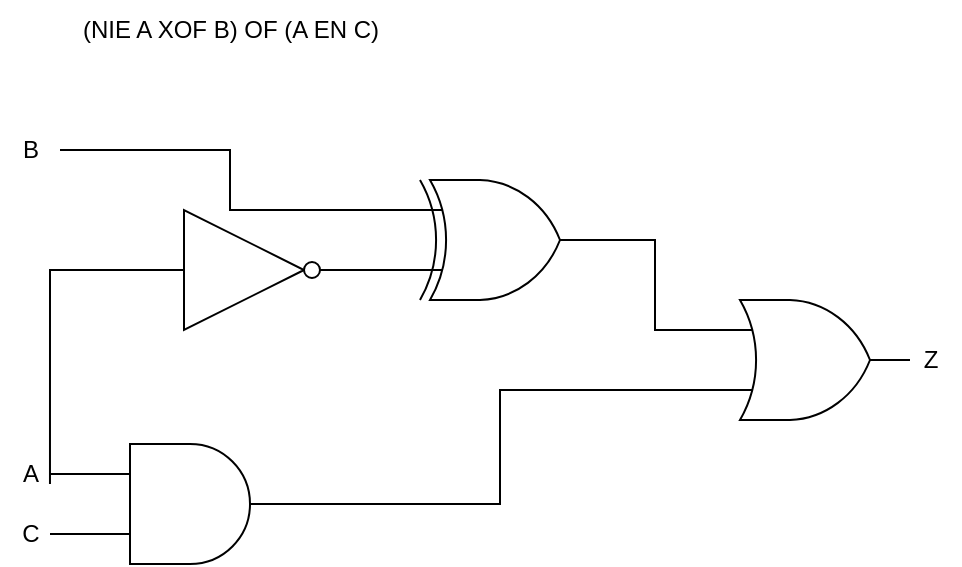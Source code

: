 <mxfile version="28.1.2">
  <diagram id="CimJKB4IyBv6CMwAB18S" name="Page-1">
    <mxGraphModel dx="492" dy="582" grid="1" gridSize="10" guides="1" tooltips="1" connect="1" arrows="1" fold="1" page="1" pageScale="1" pageWidth="850" pageHeight="1100" math="0" shadow="0">
      <root>
        <mxCell id="0" />
        <mxCell id="1" parent="0" />
        <mxCell id="5Amb6ybale657Rp_QjvL-1" value="(NIE A XOF B) OF (A EN C)" style="text;html=1;align=center;verticalAlign=middle;resizable=0;points=[];autosize=1;strokeColor=none;fillColor=none;" parent="1" vertex="1">
          <mxGeometry x="85" y="58" width="170" height="30" as="geometry" />
        </mxCell>
        <mxCell id="5Amb6ybale657Rp_QjvL-3" value="B" style="text;html=1;align=center;verticalAlign=middle;resizable=0;points=[];autosize=1;strokeColor=none;fillColor=none;" parent="1" vertex="1">
          <mxGeometry x="55" y="118" width="30" height="30" as="geometry" />
        </mxCell>
        <mxCell id="5Amb6ybale657Rp_QjvL-5" value="A" style="text;html=1;align=center;verticalAlign=middle;resizable=0;points=[];autosize=1;strokeColor=none;fillColor=none;" parent="1" vertex="1">
          <mxGeometry x="55" y="280" width="30" height="30" as="geometry" />
        </mxCell>
        <mxCell id="5Amb6ybale657Rp_QjvL-6" value="C" style="text;html=1;align=center;verticalAlign=middle;resizable=0;points=[];autosize=1;strokeColor=none;fillColor=none;" parent="1" vertex="1">
          <mxGeometry x="55" y="310" width="30" height="30" as="geometry" />
        </mxCell>
        <mxCell id="_DqHPJnC81P5Ao4L939K-3" style="edgeStyle=orthogonalEdgeStyle;rounded=0;orthogonalLoop=1;jettySize=auto;html=1;exitX=0;exitY=0.5;exitDx=0;exitDy=0;exitPerimeter=0;endArrow=none;endFill=0;entryX=0.833;entryY=0.667;entryDx=0;entryDy=0;entryPerimeter=0;" edge="1" parent="1" source="5Amb6ybale657Rp_QjvL-7" target="5Amb6ybale657Rp_QjvL-5">
          <mxGeometry relative="1" as="geometry">
            <mxPoint x="100" y="300" as="targetPoint" />
          </mxGeometry>
        </mxCell>
        <mxCell id="5Amb6ybale657Rp_QjvL-7" value="" style="verticalLabelPosition=bottom;shadow=0;dashed=0;align=center;html=1;verticalAlign=top;shape=mxgraph.electrical.logic_gates.inverter_2" parent="1" vertex="1">
          <mxGeometry x="130" y="163" width="100" height="60" as="geometry" />
        </mxCell>
        <mxCell id="5Amb6ybale657Rp_QjvL-8" value="" style="verticalLabelPosition=bottom;shadow=0;dashed=0;align=center;html=1;verticalAlign=top;shape=mxgraph.electrical.logic_gates.logic_gate;operation=xor;" parent="1" vertex="1">
          <mxGeometry x="255" y="148" width="100" height="60" as="geometry" />
        </mxCell>
        <mxCell id="5Amb6ybale657Rp_QjvL-12" value="" style="verticalLabelPosition=bottom;shadow=0;dashed=0;align=center;html=1;verticalAlign=top;shape=mxgraph.electrical.logic_gates.logic_gate;operation=or;" parent="1" vertex="1">
          <mxGeometry x="410" y="208" width="100" height="60" as="geometry" />
        </mxCell>
        <mxCell id="5Amb6ybale657Rp_QjvL-13" value="" style="verticalLabelPosition=bottom;shadow=0;dashed=0;align=center;html=1;verticalAlign=top;shape=mxgraph.electrical.logic_gates.logic_gate;operation=and;" parent="1" vertex="1">
          <mxGeometry x="100" y="280" width="100" height="60" as="geometry" />
        </mxCell>
        <mxCell id="5Amb6ybale657Rp_QjvL-14" style="edgeStyle=orthogonalEdgeStyle;rounded=0;orthogonalLoop=1;jettySize=auto;html=1;entryX=0;entryY=0.75;entryDx=0;entryDy=0;entryPerimeter=0;endArrow=none;endFill=0;" parent="1" source="5Amb6ybale657Rp_QjvL-6" target="5Amb6ybale657Rp_QjvL-13" edge="1">
          <mxGeometry relative="1" as="geometry" />
        </mxCell>
        <mxCell id="5Amb6ybale657Rp_QjvL-15" style="edgeStyle=orthogonalEdgeStyle;rounded=0;orthogonalLoop=1;jettySize=auto;html=1;entryX=0;entryY=0.25;entryDx=0;entryDy=0;entryPerimeter=0;endArrow=none;endFill=0;" parent="1" source="5Amb6ybale657Rp_QjvL-5" target="5Amb6ybale657Rp_QjvL-13" edge="1">
          <mxGeometry relative="1" as="geometry" />
        </mxCell>
        <mxCell id="5Amb6ybale657Rp_QjvL-16" style="edgeStyle=orthogonalEdgeStyle;rounded=0;orthogonalLoop=1;jettySize=auto;html=1;exitX=1;exitY=0.5;exitDx=0;exitDy=0;exitPerimeter=0;entryX=0;entryY=0.75;entryDx=0;entryDy=0;entryPerimeter=0;endArrow=none;endFill=0;" parent="1" source="5Amb6ybale657Rp_QjvL-13" target="5Amb6ybale657Rp_QjvL-12" edge="1">
          <mxGeometry relative="1" as="geometry" />
        </mxCell>
        <mxCell id="5Amb6ybale657Rp_QjvL-17" style="edgeStyle=orthogonalEdgeStyle;rounded=0;orthogonalLoop=1;jettySize=auto;html=1;exitX=1;exitY=0.5;exitDx=0;exitDy=0;exitPerimeter=0;entryX=0;entryY=0.25;entryDx=0;entryDy=0;entryPerimeter=0;endArrow=none;endFill=0;" parent="1" source="5Amb6ybale657Rp_QjvL-8" target="5Amb6ybale657Rp_QjvL-12" edge="1">
          <mxGeometry relative="1" as="geometry" />
        </mxCell>
        <mxCell id="5Amb6ybale657Rp_QjvL-18" value="Z" style="text;html=1;align=center;verticalAlign=middle;resizable=0;points=[];autosize=1;strokeColor=none;fillColor=none;" parent="1" vertex="1">
          <mxGeometry x="505" y="223" width="30" height="30" as="geometry" />
        </mxCell>
        <mxCell id="_DqHPJnC81P5Ao4L939K-1" style="edgeStyle=orthogonalEdgeStyle;rounded=0;orthogonalLoop=1;jettySize=auto;html=1;entryX=0;entryY=0.25;entryDx=0;entryDy=0;entryPerimeter=0;endArrow=none;endFill=0;" edge="1" parent="1" source="5Amb6ybale657Rp_QjvL-3" target="5Amb6ybale657Rp_QjvL-8">
          <mxGeometry relative="1" as="geometry" />
        </mxCell>
        <mxCell id="_DqHPJnC81P5Ao4L939K-2" style="edgeStyle=orthogonalEdgeStyle;rounded=0;orthogonalLoop=1;jettySize=auto;html=1;exitX=1;exitY=0.5;exitDx=0;exitDy=0;exitPerimeter=0;entryX=0;entryY=0.75;entryDx=0;entryDy=0;entryPerimeter=0;endArrow=none;endFill=0;" edge="1" parent="1" source="5Amb6ybale657Rp_QjvL-7" target="5Amb6ybale657Rp_QjvL-8">
          <mxGeometry relative="1" as="geometry" />
        </mxCell>
      </root>
    </mxGraphModel>
  </diagram>
</mxfile>
